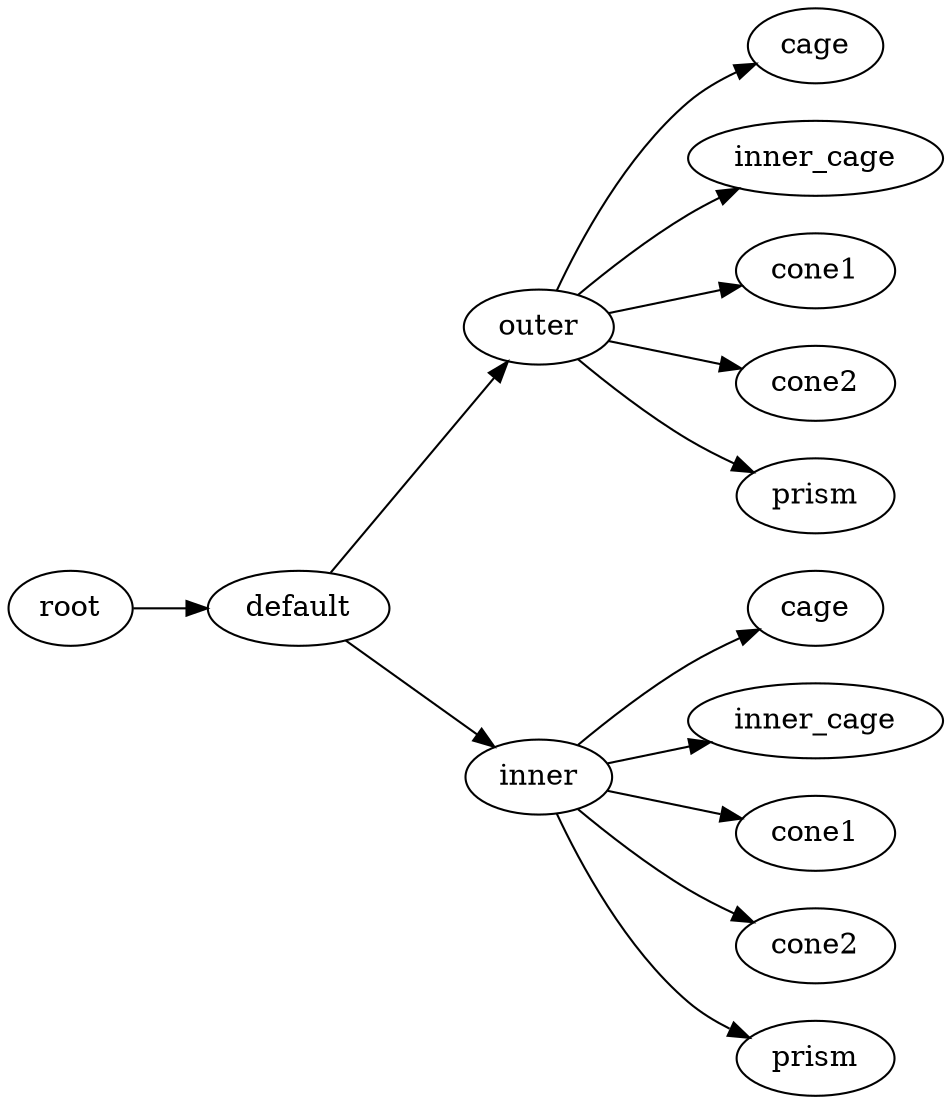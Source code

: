 digraph default {
	graph [rankdir=LR]
	root_1 [label=root href="javascript:s=&quot;\(\)\nNone&quot;; console.log(s); alert(s);"]
	default_2 [label=default href="javascript:s=&quot;\(&#x27;default&#x27;,\)\nConeEndedHull&quot;; console.log(s); alert(s);" tooltip=ConeEndedHull]
	outer_3 [label=outer href="javascript:s=&quot;\(&#x27;default&#x27;,\ &#x27;outer&#x27;\)\nConeEndedPrism&quot;; console.log(s); alert(s);" tooltip=ConeEndedPrism]
	cage_4 [label=cage href="javascript:s=&quot;\(&#x27;default&#x27;,\ &#x27;outer&#x27;,\ &#x27;cage&#x27;\)\nBox&quot;; console.log(s); alert(s);" tooltip=Box]
	inner_cage_5 [label=inner_cage href="javascript:s=&quot;\(&#x27;default&#x27;,\ &#x27;outer&#x27;,\ &#x27;inner_cage&#x27;\)\nBox&quot;; console.log(s); alert(s);" tooltip=Box]
	cone1_6 [label=cone1 href="javascript:s=&quot;\(&#x27;default&#x27;,\ &#x27;outer&#x27;,\ &#x27;cone1&#x27;\)\nCone&quot;; console.log(s); alert(s);" tooltip=Cone]
	cone2_7 [label=cone2 href="javascript:s=&quot;\(&#x27;default&#x27;,\ &#x27;outer&#x27;,\ &#x27;cone2&#x27;\)\nCone&quot;; console.log(s); alert(s);" tooltip=Cone]
	prism_8 [label=prism href="javascript:s=&quot;\(&#x27;default&#x27;,\ &#x27;outer&#x27;,\ &#x27;prism&#x27;\)\nLinearExtrude&quot;; console.log(s); alert(s);" tooltip=LinearExtrude]
	inner_9 [label=inner href="javascript:s=&quot;\(&#x27;default&#x27;,\ &#x27;inner&#x27;\)\nConeEndedPrism&quot;; console.log(s); alert(s);" tooltip=ConeEndedPrism]
	cage_10 [label=cage href="javascript:s=&quot;\(&#x27;default&#x27;,\ &#x27;inner&#x27;,\ &#x27;cage&#x27;\)\nBox&quot;; console.log(s); alert(s);" tooltip=Box]
	inner_cage_11 [label=inner_cage href="javascript:s=&quot;\(&#x27;default&#x27;,\ &#x27;inner&#x27;,\ &#x27;inner_cage&#x27;\)\nBox&quot;; console.log(s); alert(s);" tooltip=Box]
	cone1_12 [label=cone1 href="javascript:s=&quot;\(&#x27;default&#x27;,\ &#x27;inner&#x27;,\ &#x27;cone1&#x27;\)\nCone&quot;; console.log(s); alert(s);" tooltip=Cone]
	cone2_13 [label=cone2 href="javascript:s=&quot;\(&#x27;default&#x27;,\ &#x27;inner&#x27;,\ &#x27;cone2&#x27;\)\nCone&quot;; console.log(s); alert(s);" tooltip=Cone]
	prism_14 [label=prism href="javascript:s=&quot;\(&#x27;default&#x27;,\ &#x27;inner&#x27;,\ &#x27;prism&#x27;\)\nLinearExtrude&quot;; console.log(s); alert(s);" tooltip=LinearExtrude]
	root_1 -> default_2
	default_2 -> outer_3
	outer_3 -> cage_4
	outer_3 -> inner_cage_5
	outer_3 -> cone1_6
	outer_3 -> cone2_7
	outer_3 -> prism_8
	default_2 -> inner_9
	inner_9 -> cage_10
	inner_9 -> inner_cage_11
	inner_9 -> cone1_12
	inner_9 -> cone2_13
	inner_9 -> prism_14
}
